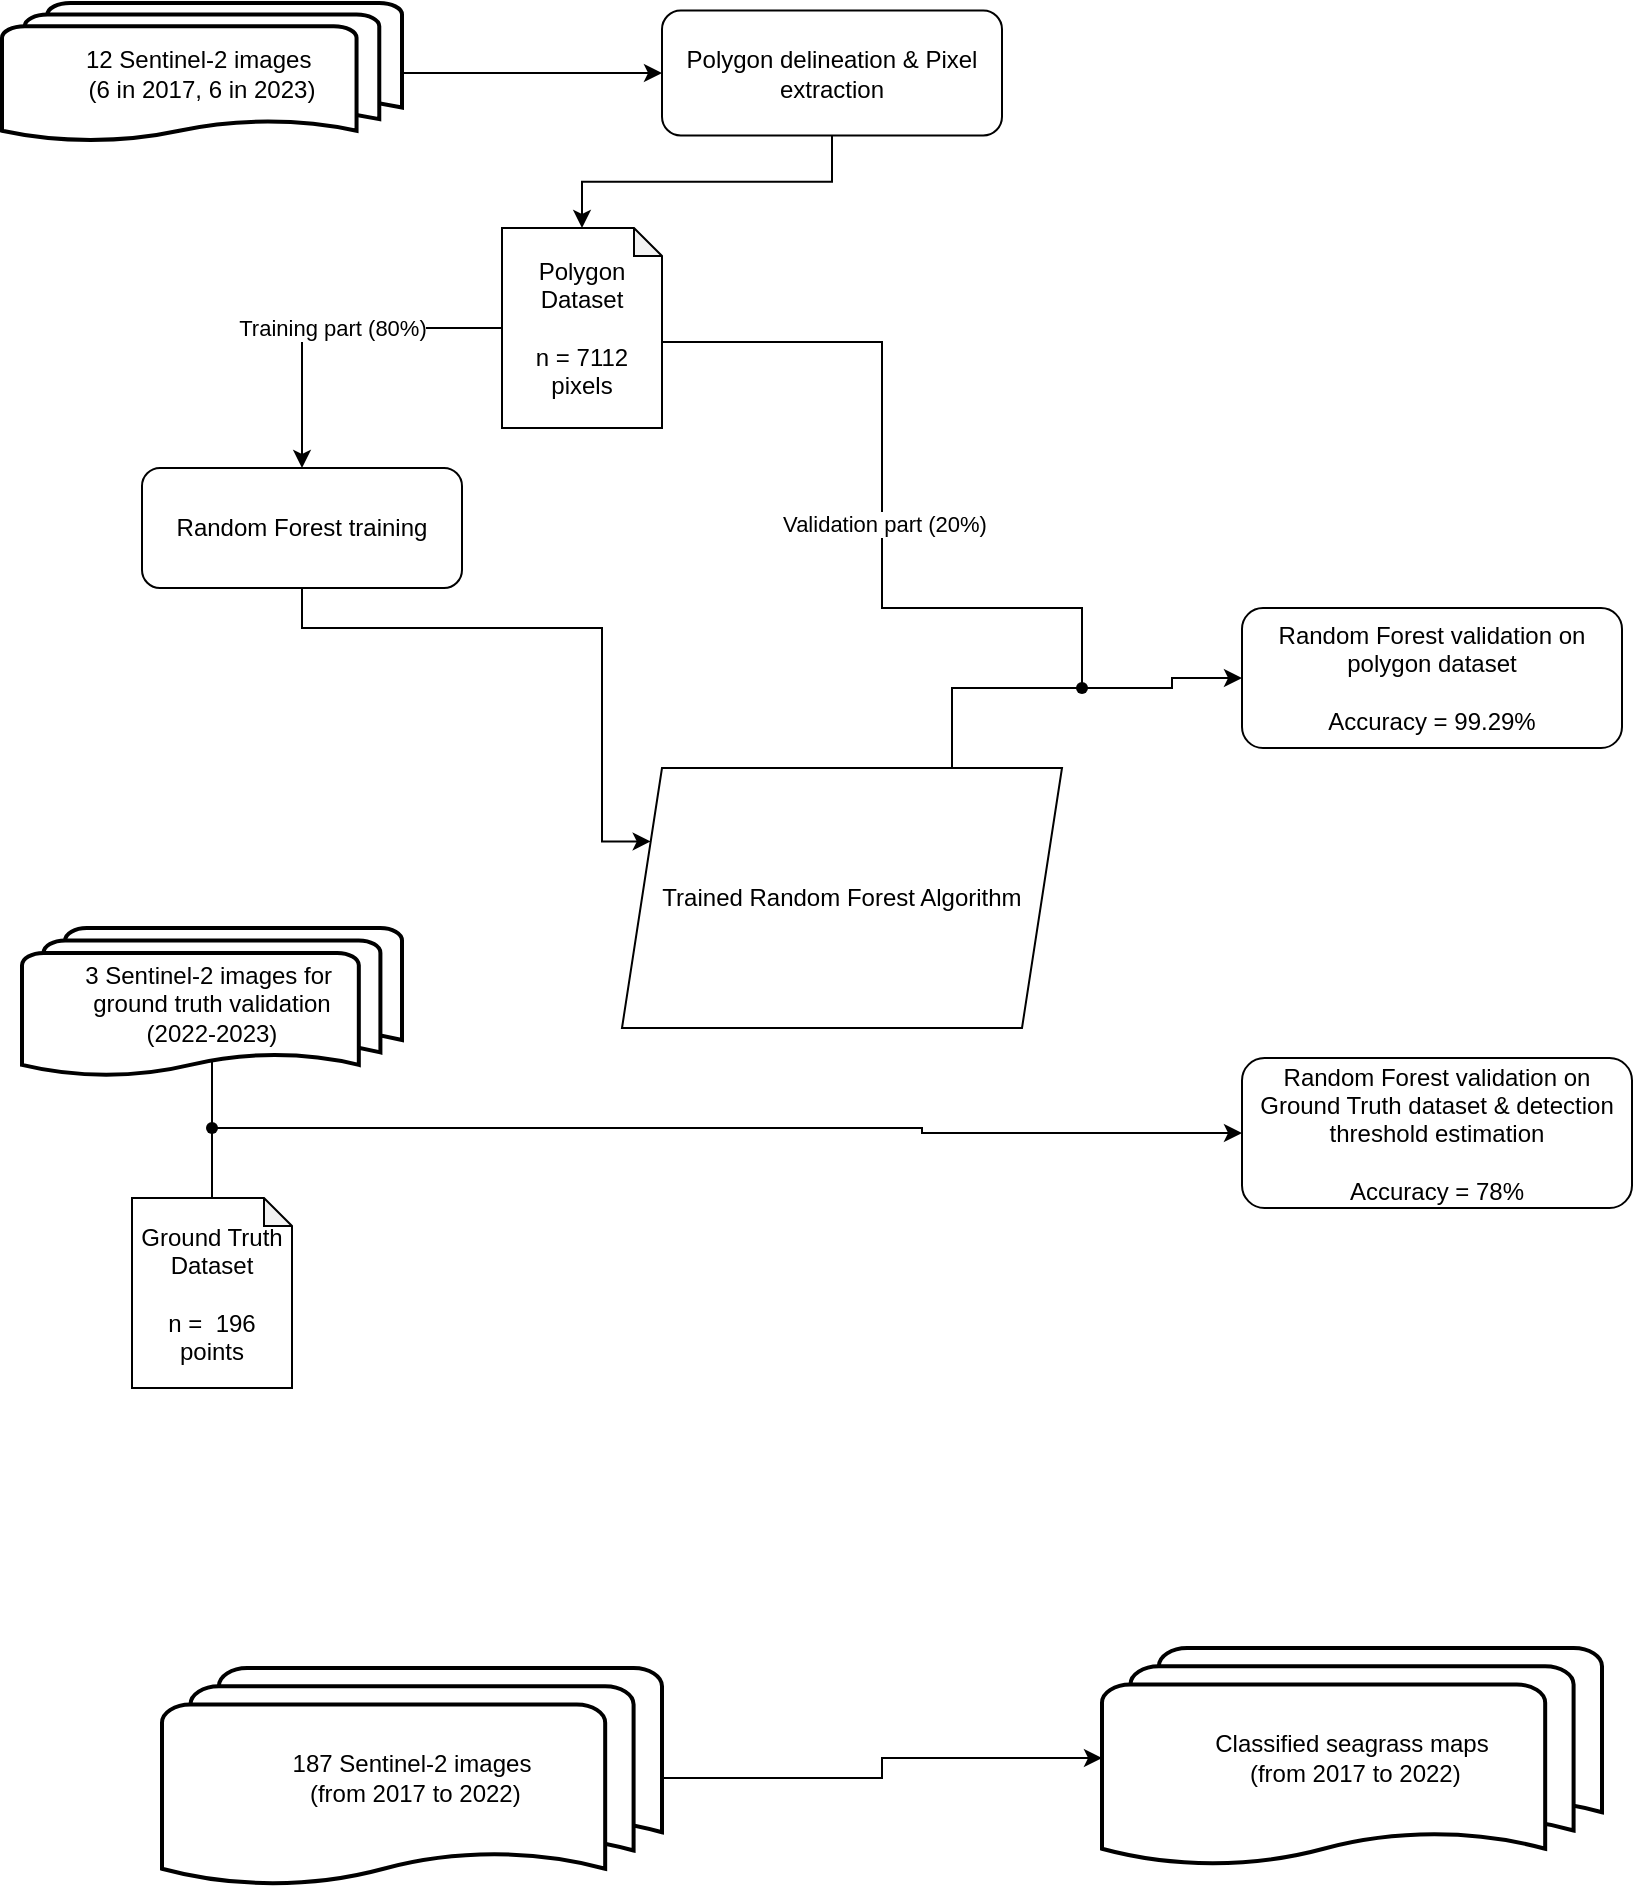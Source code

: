 <mxfile version="24.1.0" type="device">
  <diagram id="C5RBs43oDa-KdzZeNtuy" name="Page-1">
    <mxGraphModel dx="1362" dy="843" grid="1" gridSize="10" guides="1" tooltips="1" connect="1" arrows="1" fold="1" page="1" pageScale="1" pageWidth="827" pageHeight="1169" math="0" shadow="0">
      <root>
        <mxCell id="WIyWlLk6GJQsqaUBKTNV-0" />
        <mxCell id="WIyWlLk6GJQsqaUBKTNV-1" parent="WIyWlLk6GJQsqaUBKTNV-0" />
        <mxCell id="fR4wMlXP1ke73_upnfEr-6" value="" style="edgeStyle=orthogonalEdgeStyle;rounded=0;orthogonalLoop=1;jettySize=auto;html=1;entryX=0;entryY=0.5;entryDx=0;entryDy=0;" edge="1" parent="WIyWlLk6GJQsqaUBKTNV-1" source="fR4wMlXP1ke73_upnfEr-2" target="fR4wMlXP1ke73_upnfEr-7">
          <mxGeometry relative="1" as="geometry">
            <mxPoint x="370" y="95" as="targetPoint" />
          </mxGeometry>
        </mxCell>
        <mxCell id="fR4wMlXP1ke73_upnfEr-2" value="12 Sentinel-2 images&amp;nbsp;&lt;div&gt;(6 in 2017, 6 in 2023)&lt;/div&gt;" style="strokeWidth=2;html=1;shape=mxgraph.flowchart.multi-document;whiteSpace=wrap;" vertex="1" parent="WIyWlLk6GJQsqaUBKTNV-1">
          <mxGeometry x="20" y="47.5" width="200" height="70" as="geometry" />
        </mxCell>
        <mxCell id="fR4wMlXP1ke73_upnfEr-7" value="Polygon delineation &amp;amp; Pixel extraction" style="rounded=1;whiteSpace=wrap;html=1;" vertex="1" parent="WIyWlLk6GJQsqaUBKTNV-1">
          <mxGeometry x="350" y="51.25" width="170" height="62.5" as="geometry" />
        </mxCell>
        <mxCell id="fR4wMlXP1ke73_upnfEr-12" style="edgeStyle=orthogonalEdgeStyle;rounded=0;orthogonalLoop=1;jettySize=auto;html=1;exitX=0;exitY=0.5;exitDx=0;exitDy=0;exitPerimeter=0;entryX=0.5;entryY=0;entryDx=0;entryDy=0;" edge="1" parent="WIyWlLk6GJQsqaUBKTNV-1" source="fR4wMlXP1ke73_upnfEr-9" target="fR4wMlXP1ke73_upnfEr-19">
          <mxGeometry relative="1" as="geometry">
            <mxPoint x="120" y="420" as="targetPoint" />
          </mxGeometry>
        </mxCell>
        <mxCell id="fR4wMlXP1ke73_upnfEr-13" value="Training part (80%)" style="edgeLabel;html=1;align=center;verticalAlign=middle;resizable=0;points=[];" vertex="1" connectable="0" parent="fR4wMlXP1ke73_upnfEr-12">
          <mxGeometry x="0.004" relative="1" as="geometry">
            <mxPoint as="offset" />
          </mxGeometry>
        </mxCell>
        <mxCell id="fR4wMlXP1ke73_upnfEr-16" style="edgeStyle=orthogonalEdgeStyle;rounded=0;orthogonalLoop=1;jettySize=auto;html=1;exitX=0;exitY=0;exitDx=80;exitDy=57;exitPerimeter=0;entryX=0.7;entryY=0.05;entryDx=0;entryDy=0;entryPerimeter=0;endArrow=none;endFill=0;" edge="1" parent="WIyWlLk6GJQsqaUBKTNV-1" source="fR4wMlXP1ke73_upnfEr-9" target="fR4wMlXP1ke73_upnfEr-49">
          <mxGeometry relative="1" as="geometry">
            <mxPoint x="650" y="290" as="targetPoint" />
            <Array as="points">
              <mxPoint x="460" y="217" />
              <mxPoint x="460" y="350" />
              <mxPoint x="560" y="350" />
            </Array>
          </mxGeometry>
        </mxCell>
        <mxCell id="fR4wMlXP1ke73_upnfEr-17" value="Validation part (20%)" style="edgeLabel;html=1;align=center;verticalAlign=middle;resizable=0;points=[];" vertex="1" connectable="0" parent="fR4wMlXP1ke73_upnfEr-16">
          <mxGeometry x="0.046" y="1" relative="1" as="geometry">
            <mxPoint as="offset" />
          </mxGeometry>
        </mxCell>
        <mxCell id="fR4wMlXP1ke73_upnfEr-9" value="Polygon Dataset&lt;div&gt;&lt;br&gt;&lt;/div&gt;&lt;div&gt;n = 7112 pixels&lt;/div&gt;" style="shape=note;whiteSpace=wrap;html=1;backgroundOutline=1;darkOpacity=0.05;size=14;" vertex="1" parent="WIyWlLk6GJQsqaUBKTNV-1">
          <mxGeometry x="270" y="160" width="80" height="100" as="geometry" />
        </mxCell>
        <mxCell id="fR4wMlXP1ke73_upnfEr-10" style="edgeStyle=orthogonalEdgeStyle;rounded=0;orthogonalLoop=1;jettySize=auto;html=1;exitX=0.5;exitY=1;exitDx=0;exitDy=0;entryX=0.5;entryY=0;entryDx=0;entryDy=0;entryPerimeter=0;" edge="1" parent="WIyWlLk6GJQsqaUBKTNV-1" source="fR4wMlXP1ke73_upnfEr-7" target="fR4wMlXP1ke73_upnfEr-9">
          <mxGeometry relative="1" as="geometry" />
        </mxCell>
        <mxCell id="fR4wMlXP1ke73_upnfEr-42" style="edgeStyle=orthogonalEdgeStyle;rounded=0;orthogonalLoop=1;jettySize=auto;html=1;exitX=0.5;exitY=1;exitDx=0;exitDy=0;entryX=0;entryY=0.25;entryDx=0;entryDy=0;" edge="1" parent="WIyWlLk6GJQsqaUBKTNV-1" source="fR4wMlXP1ke73_upnfEr-19" target="fR4wMlXP1ke73_upnfEr-20">
          <mxGeometry relative="1" as="geometry">
            <Array as="points">
              <mxPoint x="170" y="360" />
              <mxPoint x="320" y="360" />
              <mxPoint x="320" y="467" />
            </Array>
          </mxGeometry>
        </mxCell>
        <mxCell id="fR4wMlXP1ke73_upnfEr-19" value="Random Forest training" style="rounded=1;whiteSpace=wrap;html=1;" vertex="1" parent="WIyWlLk6GJQsqaUBKTNV-1">
          <mxGeometry x="90" y="280" width="160" height="60" as="geometry" />
        </mxCell>
        <mxCell id="fR4wMlXP1ke73_upnfEr-48" style="edgeStyle=orthogonalEdgeStyle;rounded=0;orthogonalLoop=1;jettySize=auto;html=1;exitDx=0;exitDy=0;entryX=0;entryY=0.5;entryDx=0;entryDy=0;" edge="1" parent="WIyWlLk6GJQsqaUBKTNV-1" source="fR4wMlXP1ke73_upnfEr-49" target="fR4wMlXP1ke73_upnfEr-27">
          <mxGeometry relative="1" as="geometry" />
        </mxCell>
        <mxCell id="fR4wMlXP1ke73_upnfEr-20" value="Trained Random Forest Algorithm" style="shape=parallelogram;perimeter=parallelogramPerimeter;whiteSpace=wrap;html=1;fixedSize=1;" vertex="1" parent="WIyWlLk6GJQsqaUBKTNV-1">
          <mxGeometry x="330" y="430" width="220" height="130" as="geometry" />
        </mxCell>
        <mxCell id="fR4wMlXP1ke73_upnfEr-27" value="Random Forest validation on polygon dataset&lt;div&gt;&lt;br&gt;&lt;/div&gt;&lt;div&gt;Accuracy = 99.29%&lt;/div&gt;" style="rounded=1;whiteSpace=wrap;html=1;" vertex="1" parent="WIyWlLk6GJQsqaUBKTNV-1">
          <mxGeometry x="640" y="350" width="190" height="70" as="geometry" />
        </mxCell>
        <mxCell id="fR4wMlXP1ke73_upnfEr-28" value="3 Sentinel-2 images for&amp;nbsp;&lt;div&gt;ground truth validation&lt;/div&gt;&lt;div&gt;(2022-2023)&lt;/div&gt;" style="strokeWidth=2;html=1;shape=mxgraph.flowchart.multi-document;whiteSpace=wrap;" vertex="1" parent="WIyWlLk6GJQsqaUBKTNV-1">
          <mxGeometry x="30" y="510" width="190" height="75" as="geometry" />
        </mxCell>
        <mxCell id="fR4wMlXP1ke73_upnfEr-29" value="Ground Truth Dataset&lt;div&gt;&lt;br&gt;&lt;/div&gt;&lt;div&gt;n =&amp;nbsp; 196 points&lt;/div&gt;" style="shape=note;whiteSpace=wrap;html=1;backgroundOutline=1;darkOpacity=0.05;size=14;" vertex="1" parent="WIyWlLk6GJQsqaUBKTNV-1">
          <mxGeometry x="85" y="645" width="80" height="95" as="geometry" />
        </mxCell>
        <mxCell id="fR4wMlXP1ke73_upnfEr-32" value="Random Forest validation on Ground Truth dataset &amp;amp; detection threshold estimation&lt;div&gt;&lt;br&gt;&lt;/div&gt;&lt;div&gt;Accuracy = 78%&lt;/div&gt;" style="rounded=1;whiteSpace=wrap;html=1;" vertex="1" parent="WIyWlLk6GJQsqaUBKTNV-1">
          <mxGeometry x="640" y="575" width="195" height="75" as="geometry" />
        </mxCell>
        <mxCell id="fR4wMlXP1ke73_upnfEr-37" style="edgeStyle=orthogonalEdgeStyle;rounded=0;orthogonalLoop=1;jettySize=auto;html=1;exitX=1;exitY=0.5;exitDx=0;exitDy=0;exitPerimeter=0;entryX=0;entryY=0.5;entryDx=0;entryDy=0;entryPerimeter=0;" edge="1" parent="WIyWlLk6GJQsqaUBKTNV-1" source="fR4wMlXP1ke73_upnfEr-36" target="fR4wMlXP1ke73_upnfEr-38">
          <mxGeometry relative="1" as="geometry">
            <mxPoint x="900" y="795" as="targetPoint" />
          </mxGeometry>
        </mxCell>
        <mxCell id="fR4wMlXP1ke73_upnfEr-36" value="187 Sentinel-2 images&lt;div&gt;&amp;nbsp;(from 2017 to 2022)&lt;/div&gt;" style="strokeWidth=2;html=1;shape=mxgraph.flowchart.multi-document;whiteSpace=wrap;" vertex="1" parent="WIyWlLk6GJQsqaUBKTNV-1">
          <mxGeometry x="100" y="880" width="250" height="110" as="geometry" />
        </mxCell>
        <mxCell id="fR4wMlXP1ke73_upnfEr-38" value="Classified seagrass maps&lt;div&gt;&amp;nbsp;(from 2017 to 2022)&lt;/div&gt;" style="strokeWidth=2;html=1;shape=mxgraph.flowchart.multi-document;whiteSpace=wrap;" vertex="1" parent="WIyWlLk6GJQsqaUBKTNV-1">
          <mxGeometry x="570" y="870" width="250" height="110" as="geometry" />
        </mxCell>
        <mxCell id="fR4wMlXP1ke73_upnfEr-43" style="edgeStyle=orthogonalEdgeStyle;rounded=0;orthogonalLoop=1;jettySize=auto;html=1;entryX=0.5;entryY=0;entryDx=0;entryDy=0;entryPerimeter=0;endArrow=none;endFill=0;exitDx=0;exitDy=0;exitPerimeter=0;" edge="1" parent="WIyWlLk6GJQsqaUBKTNV-1" source="fR4wMlXP1ke73_upnfEr-44" target="fR4wMlXP1ke73_upnfEr-29">
          <mxGeometry relative="1" as="geometry" />
        </mxCell>
        <mxCell id="fR4wMlXP1ke73_upnfEr-45" value="" style="edgeStyle=orthogonalEdgeStyle;rounded=0;orthogonalLoop=1;jettySize=auto;html=1;entryDx=0;entryDy=0;entryPerimeter=0;endArrow=none;endFill=0;exitX=0.5;exitY=0.88;exitDx=0;exitDy=0;exitPerimeter=0;" edge="1" parent="WIyWlLk6GJQsqaUBKTNV-1" source="fR4wMlXP1ke73_upnfEr-28" target="fR4wMlXP1ke73_upnfEr-44">
          <mxGeometry relative="1" as="geometry">
            <mxPoint x="125" y="576" as="sourcePoint" />
            <mxPoint x="125" y="645" as="targetPoint" />
          </mxGeometry>
        </mxCell>
        <mxCell id="fR4wMlXP1ke73_upnfEr-46" style="edgeStyle=orthogonalEdgeStyle;rounded=0;orthogonalLoop=1;jettySize=auto;html=1;entryX=0;entryY=0.5;entryDx=0;entryDy=0;" edge="1" parent="WIyWlLk6GJQsqaUBKTNV-1" source="fR4wMlXP1ke73_upnfEr-44" target="fR4wMlXP1ke73_upnfEr-32">
          <mxGeometry relative="1" as="geometry">
            <mxPoint x="480" y="620" as="targetPoint" />
            <Array as="points">
              <mxPoint x="125" y="610" />
              <mxPoint x="480" y="610" />
              <mxPoint x="480" y="613" />
            </Array>
          </mxGeometry>
        </mxCell>
        <mxCell id="fR4wMlXP1ke73_upnfEr-44" value="" style="shape=waypoint;sketch=0;fillStyle=solid;size=6;pointerEvents=1;points=[];fillColor=none;resizable=0;rotatable=0;perimeter=centerPerimeter;snapToPoint=1;" vertex="1" parent="WIyWlLk6GJQsqaUBKTNV-1">
          <mxGeometry x="115" y="600" width="20" height="20" as="geometry" />
        </mxCell>
        <mxCell id="fR4wMlXP1ke73_upnfEr-50" value="" style="edgeStyle=orthogonalEdgeStyle;rounded=0;orthogonalLoop=1;jettySize=auto;html=1;exitX=0.75;exitY=0;exitDx=0;exitDy=0;entryDx=0;entryDy=0;endArrow=none;endFill=0;" edge="1" parent="WIyWlLk6GJQsqaUBKTNV-1" source="fR4wMlXP1ke73_upnfEr-20" target="fR4wMlXP1ke73_upnfEr-49">
          <mxGeometry relative="1" as="geometry">
            <mxPoint x="495" y="430" as="sourcePoint" />
            <mxPoint x="660" y="390" as="targetPoint" />
            <Array as="points">
              <mxPoint x="495" y="390" />
            </Array>
          </mxGeometry>
        </mxCell>
        <mxCell id="fR4wMlXP1ke73_upnfEr-49" value="" style="shape=waypoint;sketch=0;fillStyle=solid;size=6;pointerEvents=1;points=[];fillColor=none;resizable=0;rotatable=0;perimeter=centerPerimeter;snapToPoint=1;" vertex="1" parent="WIyWlLk6GJQsqaUBKTNV-1">
          <mxGeometry x="550" y="380" width="20" height="20" as="geometry" />
        </mxCell>
      </root>
    </mxGraphModel>
  </diagram>
</mxfile>
